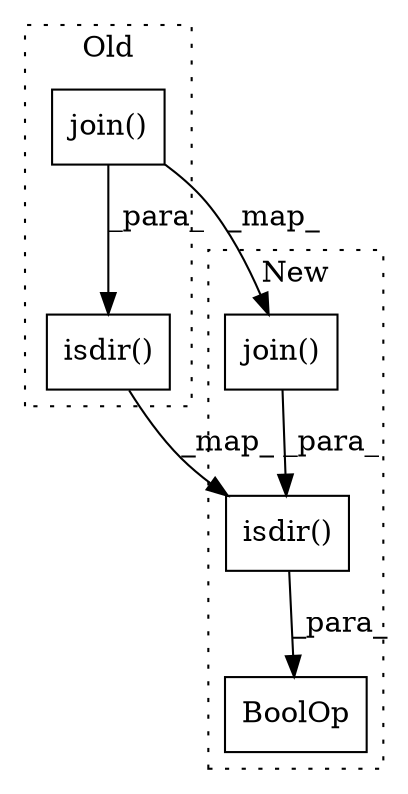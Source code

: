 digraph G {
subgraph cluster0 {
1 [label="isdir()" a="75" s="2402,2467" l="14,1" shape="box"];
4 [label="join()" a="75" s="2416,2466" l="13,1" shape="box"];
label = "Old";
style="dotted";
}
subgraph cluster1 {
2 [label="isdir()" a="75" s="2436,2501" l="14,1" shape="box"];
3 [label="join()" a="75" s="2450,2500" l="13,1" shape="box"];
5 [label="BoolOp" a="72" s="2426" l="76" shape="box"];
label = "New";
style="dotted";
}
1 -> 2 [label="_map_"];
2 -> 5 [label="_para_"];
3 -> 2 [label="_para_"];
4 -> 3 [label="_map_"];
4 -> 1 [label="_para_"];
}